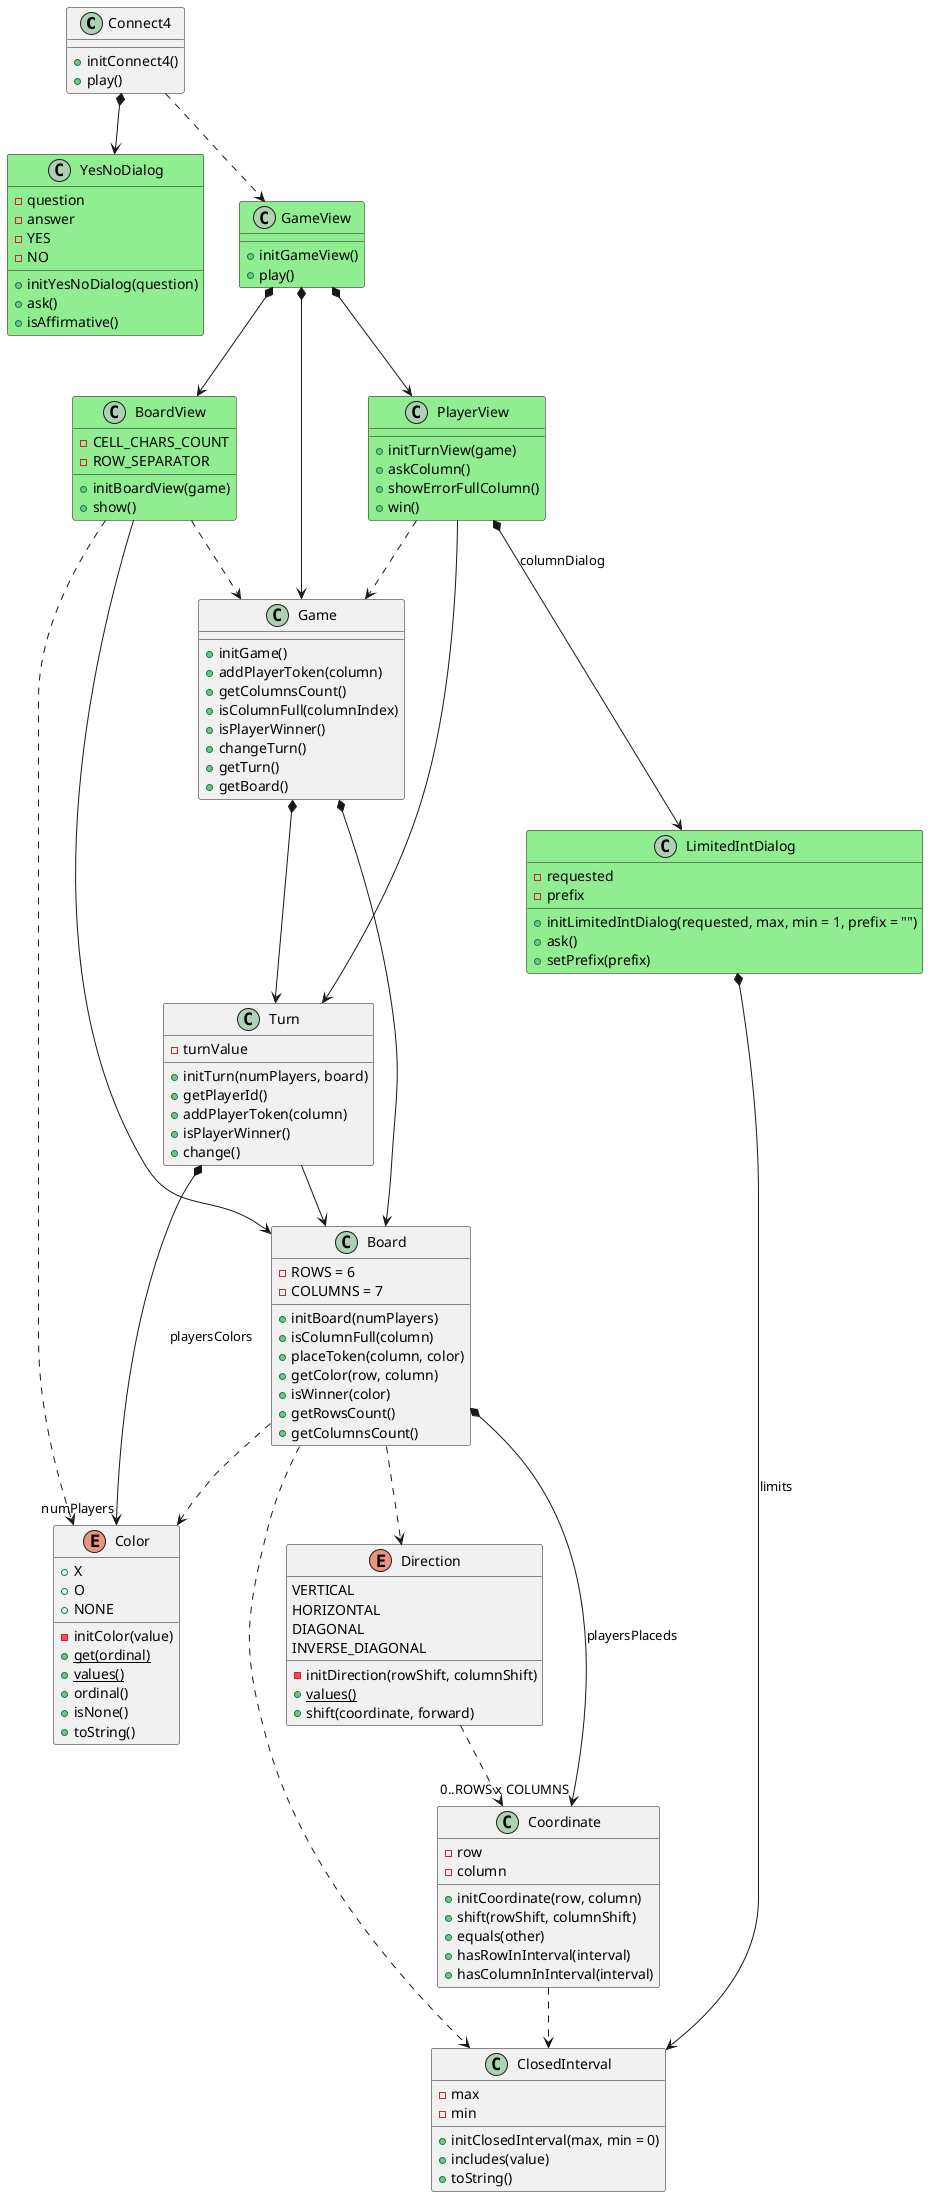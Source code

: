 @startuml analysis

class Connect4 {

    + initConnect4()
    + play()
}
Connect4 *--> YesNoDialog
Connect4 ..> GameView

class YesNoDialog #LightGreen {  
    - question
    - answer   
    - YES
    - NO

    + initYesNoDialog(question)
    + ask()
    + isAffirmative()
}

class GameView #LightGreen {
    + initGameView()
    + play()
}
GameView *--> Game
GameView *--> PlayerView
GameView *--> BoardView

class Game {     

    + initGame()
    + addPlayerToken(column)
    + getColumnsCount()
    + isColumnFull(columnIndex)
    + isPlayerWinner()    
    + changeTurn()
    + getTurn()
    + getBoard()
}
Game *--> Turn
Game *--> Board

class PlayerView #LightGreen {
    + initTurnView(game)
    + askColumn()
    + showErrorFullColumn()
    + win()
}
PlayerView --> Turn
PlayerView ..> Game
PlayerView *--> LimitedIntDialog : columnDialog

class Turn {
    - turnValue

    + initTurn(numPlayers, board)  
    + getPlayerId()      
    + addPlayerToken(column)        
    + isPlayerWinner()
    + change()    
}
Turn *--> "numPlayers" Color : playersColors
Turn --> Board

class BoardView #LightGreen {
    - CELL_CHARS_COUNT
    - ROW_SEPARATOR

    + initBoardView(game)
    + show()
}
BoardView --> Board
BoardView ..> Color
BoardView ..> Game

class Board {
    - ROWS = 6
    - COLUMNS = 7
    
    + initBoard(numPlayers)
    + isColumnFull(column)
    + placeToken(column, color)
    + getColor(row, column)
    + isWinner(color)    
    + getRowsCount()
    + getColumnsCount()
}
Board *--> "0..ROWS x COLUMNS" Coordinate : playersPlaceds
Board ..> ClosedInterval
Board ..> Direction
Board ..> Color

class Coordinate {
    - row
    - column 

    + initCoordinate(row, column)
    + shift(rowShift, columnShift)
    + equals(other)   
    + hasRowInInterval(interval)
    + hasColumnInInterval(interval)
}
Coordinate ..> ClosedInterval

class ClosedInterval {
    - max
    - min

    + initClosedInterval(max, min = 0)
    + includes(value)
    + toString()
}

enum Direction {
    VERTICAL
    HORIZONTAL
    DIAGONAL
    INVERSE_DIAGONAL

    - initDirection(rowShift, columnShift)
    + {static} values()
    + shift(coordinate, forward)
}
Direction ..> Coordinate

enum Color {
    + X
    + O   
    + NONE 

    - initColor(value)
    + {static} get(ordinal) 
    + {static} values()  
    + ordinal()
    + isNone()
    + toString()
}



class LimitedIntDialog #LightGreen {
    - requested
    - prefix
    
    + initLimitedIntDialog(requested, max, min = 1, prefix = "") 
    + ask()
    + setPrefix(prefix)
}
LimitedIntDialog *--> ClosedInterval : limits

@enduml